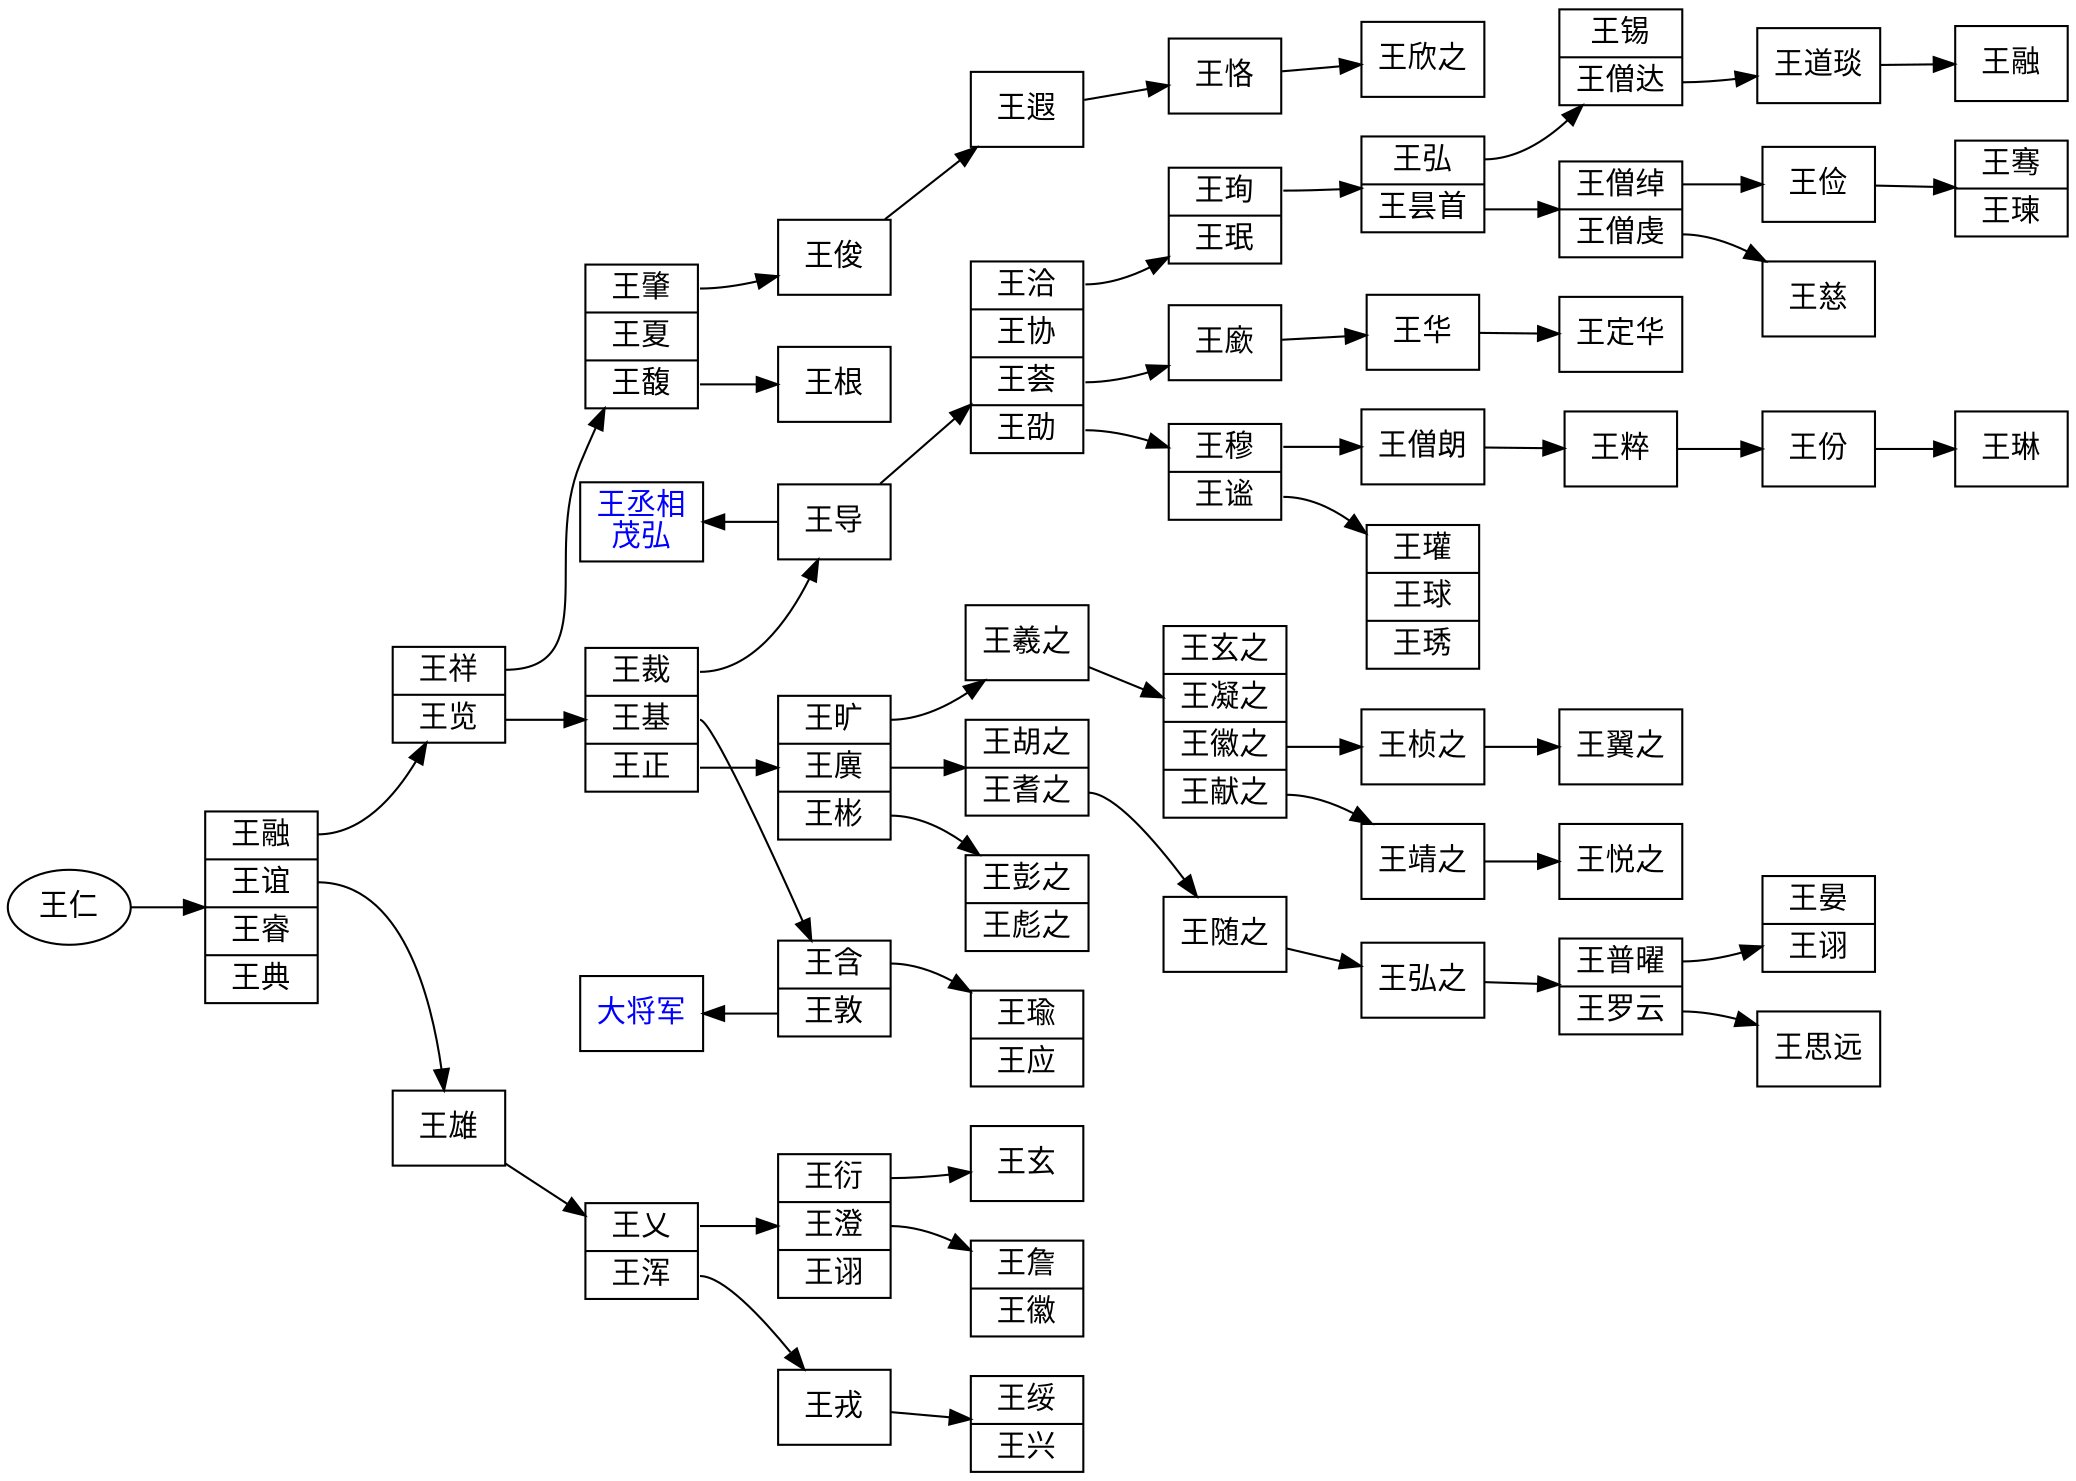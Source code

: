 digraph G {
	graph [layout=dot rankdir=LR]

	w0[ label="王仁" ]
	node [ shape = record ];

	w1 [label="<f0>王融|<f1>王谊|<f2>王睿|<f3>王典"]
	w0->w1;

	w20 [label="<f0>王祥|<f1>王览"]
	w21 [label="<f0>王雄"]
	w1:f0 -> w20;
	w1:f1 -> w21;

	w30 [label="<f0>王肇|<f1>王夏|<f2>王馥"]
	w31 [label="<f0>王裁|<f1>王基|<f2>王正"]
	w32 [label="<f0>王乂|<f1>王浑"]
	w20:f0 -> w30;
	w20:f1 -> w31;
	w21 -> w32;

	w40 [label="<f0>王俊"]
	w41 [label="<f0>王根"]
	w42 [label="<f0>王导"]
	w43 [label="<f0>王含|<f1>王敦"]
	w44 [label="<f0>王旷|<f1>王廙|<f2>王彬"]
	w45 [label="<f0>王衍|<f1>王澄|<f2>王诩"]
	w46 [label="<f0>王戎"]
	w30:f0 -> w40;
	w30:f2 -> w41;
	w31:f0 -> w42;
	w31:f1 -> w43;
	w31:f2 -> w44;
	w32:f0 -> w45;
	w32:f1 -> w46;

	w50 [label="<f0>王遐"]
	w51 [label="<f0>王洽|<f1>王协|<f2>王荟|<f3>王劭"]
	w52 [label="<f0>王瑜|<f1>王应"]
	w53 [label="<f0>王羲之"]
	w54 [label="<f0>王胡之|<f1>王耆之"]
	w55 [label="<f0>王彭之|<f1>王彪之"]
	w56 [label="<f0>王玄"]
	w57 [label="<f0>王詹|<f1>王徽"]
	w58 [label="<f0>王绥|<f1>王兴"]
	w40 -> w50;
	w42 -> w51;
	w43:f0 -> w52;
	w44:f0 -> w53;
	w44:f1 -> w54;
	w44:f2 -> w55;
	w45:f0 -> w56;
	w45:f1 -> w57;
	w46 -> w58;

	w60 [label="<f0>王恪"]
	w61 [label="<f0>王珣|<f1>王珉"]
	w62 [label="<f0>王廞"]
	w63 [label="<f0>王穆|<f1>王谧"]
	w64 [label="<f0>王玄之|<f1>王凝之|<f2>王徽之|<f3>王献之"]
	w65 [label="<f0>王随之"]
	w50 -> w60;
	w51:f0 -> w61;
	w51:f2 -> w62;
	w51:f3 -> w63;
	w53 -> w64;
	w54:f1 -> w65;

	w70 [label="<f0>王欣之"]
	w71 [label="<f0>王弘|<f1>王昙首"]
	w72 [label="<f0>王华"]
	w73 [label="<f0>王僧朗"]
	w74 [label="<f0>王瓘|<f1>王球|<f2>王琇"]
	w75 [label="<f0>王桢之"]
	w76 [label="<f0>王靖之"]
	w77 [label="<f0>王弘之"]
	w60 -> w70;
	w61:f0 -> w71;
	w62 -> w72;
	w63:f0 -> w73;
	w63:f1 -> w74;
	w64:f2 -> w75;
	w64:f3 -> w76;
	w65 -> w77;

	w80 [label="<f0>王锡|<f1>王僧达"]
	w81 [label="<f0>王僧绰|<f1>王僧虔"]
	w82 [label="<f0>王定华"]
	w83 [label="<f0>王粹"]
	w84 [label="<f0>王翼之"]
	w85 [label="<f0>王悦之"]
	w86 [label="<f0>王普曜|<f1>王罗云"]
	w71:f0 -> w80;
	w71:f1 -> w81;
	w72 -> w82;
	w73 -> w83;
	w75 -> w84;
	w76 -> w85;
	w77 -> w86;

	w90 [label="<f0>王道琰"]
	w91 [label="<f0>王俭"]
	w92 [label="<f0>王慈"]
	w93 [label="<f0>王份"]
	w94 [label="<f0>王晏|<f1>王诩"]
	w95 [label="<f0>王思远"]
	w80:f1 -> w90;
	w81:f0 -> w91;
	w81:f1 -> w92;
	w83 -> w93;
	w86:f0 -> w94;
	w86:f1 -> w95;

	wa0 [label="<f0>王融"]
	wa1 [label="<f0>王骞|<f1>王瑓"]
	wa2 [label="<f0>王琳"]
	w90 -> wa0;
	w91 -> wa1;
	w93 -> wa2;

	edge [dir=back];
	node [ shape = box,fontcolor=blue ];

	wangdao [label="王丞相\n茂弘"];
	wangdao -> w42; 

	wangdun [label="大将军"];
	wangdun -> w43:f1; 

}
